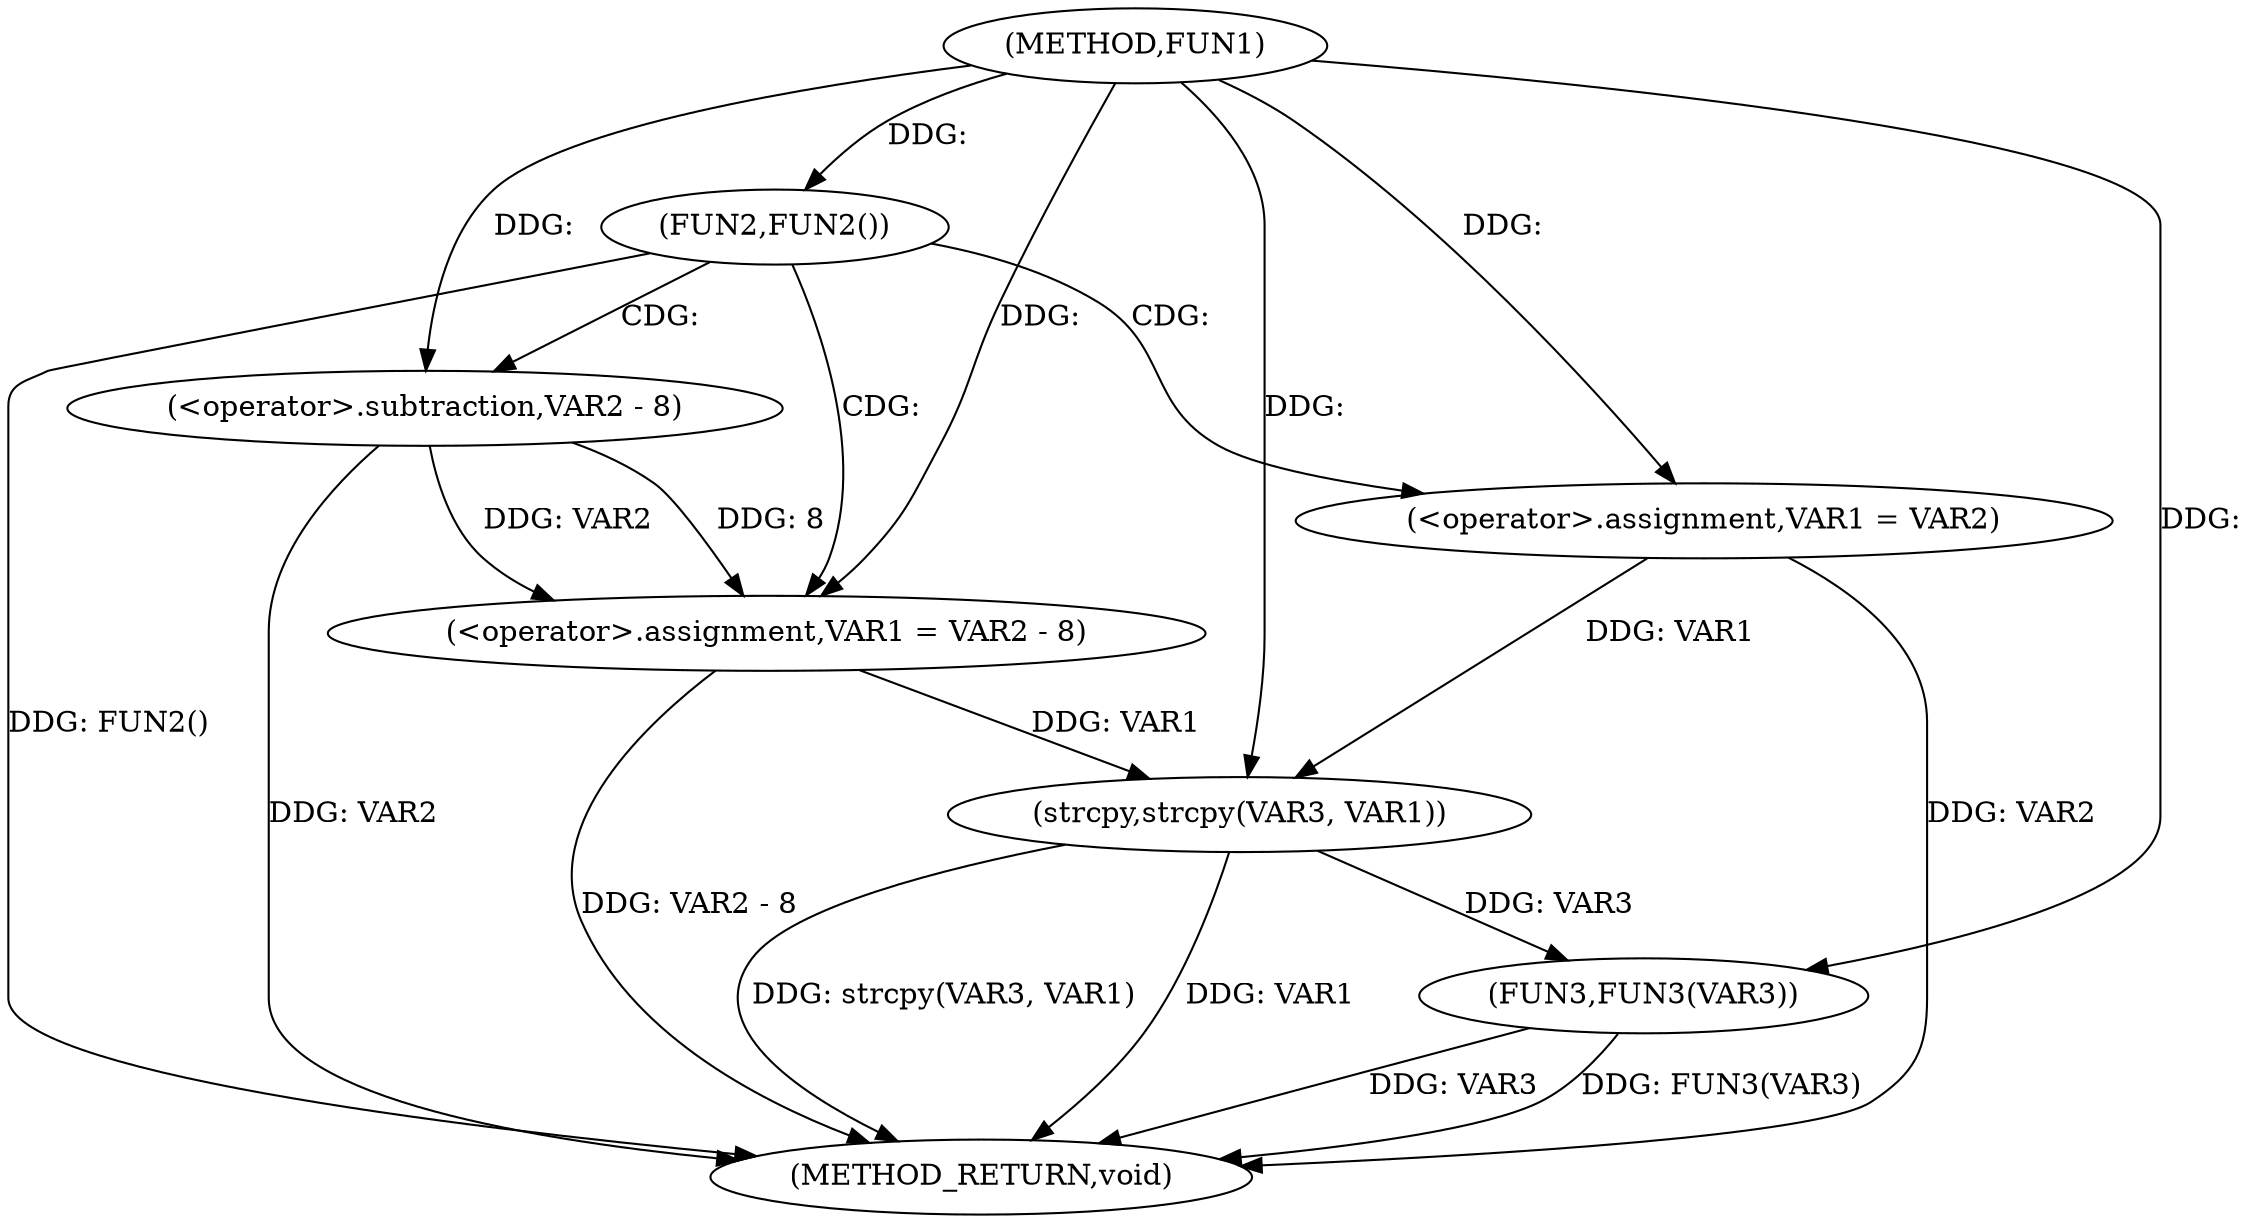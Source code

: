 digraph FUN1 {  
"1000100" [label = "(METHOD,FUN1)" ]
"1000124" [label = "(METHOD_RETURN,void)" ]
"1000105" [label = "(FUN2,FUN2())" ]
"1000107" [label = "(<operator>.assignment,VAR1 = VAR2 - 8)" ]
"1000109" [label = "(<operator>.subtraction,VAR2 - 8)" ]
"1000114" [label = "(<operator>.assignment,VAR1 = VAR2)" ]
"1000119" [label = "(strcpy,strcpy(VAR3, VAR1))" ]
"1000122" [label = "(FUN3,FUN3(VAR3))" ]
  "1000105" -> "1000124"  [ label = "DDG: FUN2()"] 
  "1000122" -> "1000124"  [ label = "DDG: VAR3"] 
  "1000119" -> "1000124"  [ label = "DDG: VAR1"] 
  "1000109" -> "1000124"  [ label = "DDG: VAR2"] 
  "1000122" -> "1000124"  [ label = "DDG: FUN3(VAR3)"] 
  "1000119" -> "1000124"  [ label = "DDG: strcpy(VAR3, VAR1)"] 
  "1000114" -> "1000124"  [ label = "DDG: VAR2"] 
  "1000107" -> "1000124"  [ label = "DDG: VAR2 - 8"] 
  "1000100" -> "1000105"  [ label = "DDG: "] 
  "1000109" -> "1000107"  [ label = "DDG: VAR2"] 
  "1000109" -> "1000107"  [ label = "DDG: 8"] 
  "1000100" -> "1000107"  [ label = "DDG: "] 
  "1000100" -> "1000109"  [ label = "DDG: "] 
  "1000100" -> "1000114"  [ label = "DDG: "] 
  "1000100" -> "1000119"  [ label = "DDG: "] 
  "1000107" -> "1000119"  [ label = "DDG: VAR1"] 
  "1000114" -> "1000119"  [ label = "DDG: VAR1"] 
  "1000119" -> "1000122"  [ label = "DDG: VAR3"] 
  "1000100" -> "1000122"  [ label = "DDG: "] 
  "1000105" -> "1000109"  [ label = "CDG: "] 
  "1000105" -> "1000107"  [ label = "CDG: "] 
  "1000105" -> "1000114"  [ label = "CDG: "] 
}
